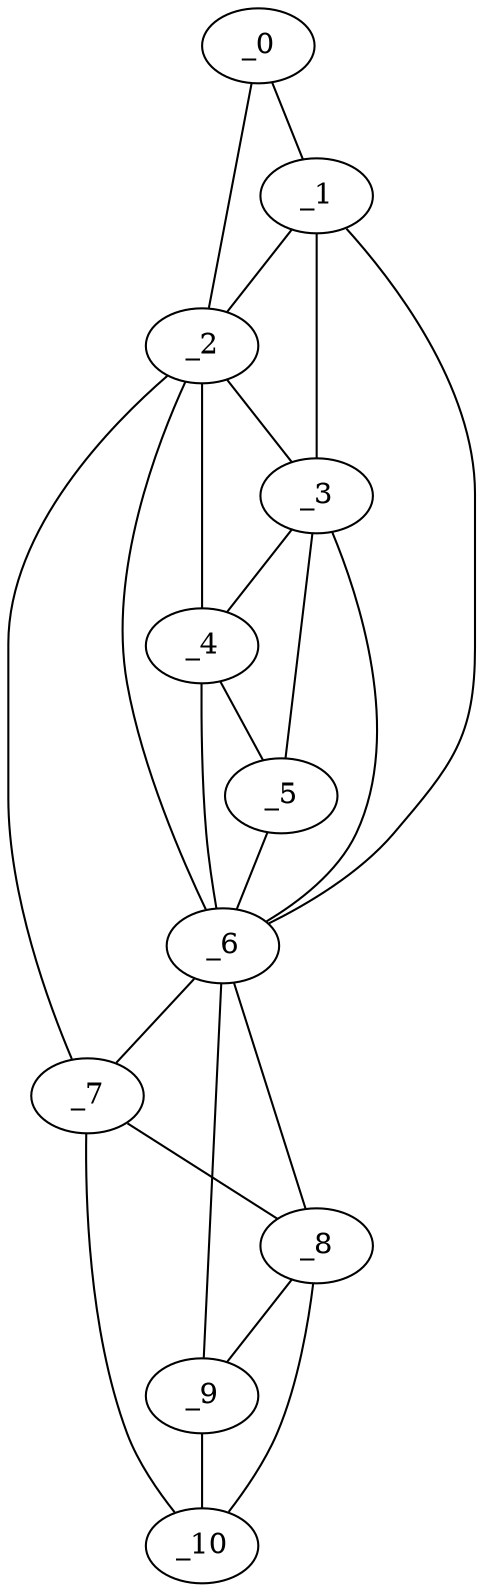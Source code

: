 graph "obj21__240.gxl" {
	_0	 [x=12,
		y=30];
	_1	 [x=31,
		y=30];
	_0 -- _1	 [valence=1];
	_2	 [x=52,
		y=64];
	_0 -- _2	 [valence=1];
	_1 -- _2	 [valence=2];
	_3	 [x=54,
		y=46];
	_1 -- _3	 [valence=2];
	_6	 [x=66,
		y=47];
	_1 -- _6	 [valence=1];
	_2 -- _3	 [valence=1];
	_4	 [x=55,
		y=55];
	_2 -- _4	 [valence=2];
	_2 -- _6	 [valence=2];
	_7	 [x=111,
		y=90];
	_2 -- _7	 [valence=1];
	_3 -- _4	 [valence=2];
	_5	 [x=60,
		y=47];
	_3 -- _5	 [valence=1];
	_3 -- _6	 [valence=1];
	_4 -- _5	 [valence=2];
	_4 -- _6	 [valence=2];
	_5 -- _6	 [valence=2];
	_6 -- _7	 [valence=2];
	_8	 [x=114,
		y=83];
	_6 -- _8	 [valence=1];
	_9	 [x=126,
		y=82];
	_6 -- _9	 [valence=1];
	_7 -- _8	 [valence=2];
	_10	 [x=126,
		y=92];
	_7 -- _10	 [valence=1];
	_8 -- _9	 [valence=2];
	_8 -- _10	 [valence=1];
	_9 -- _10	 [valence=1];
}
